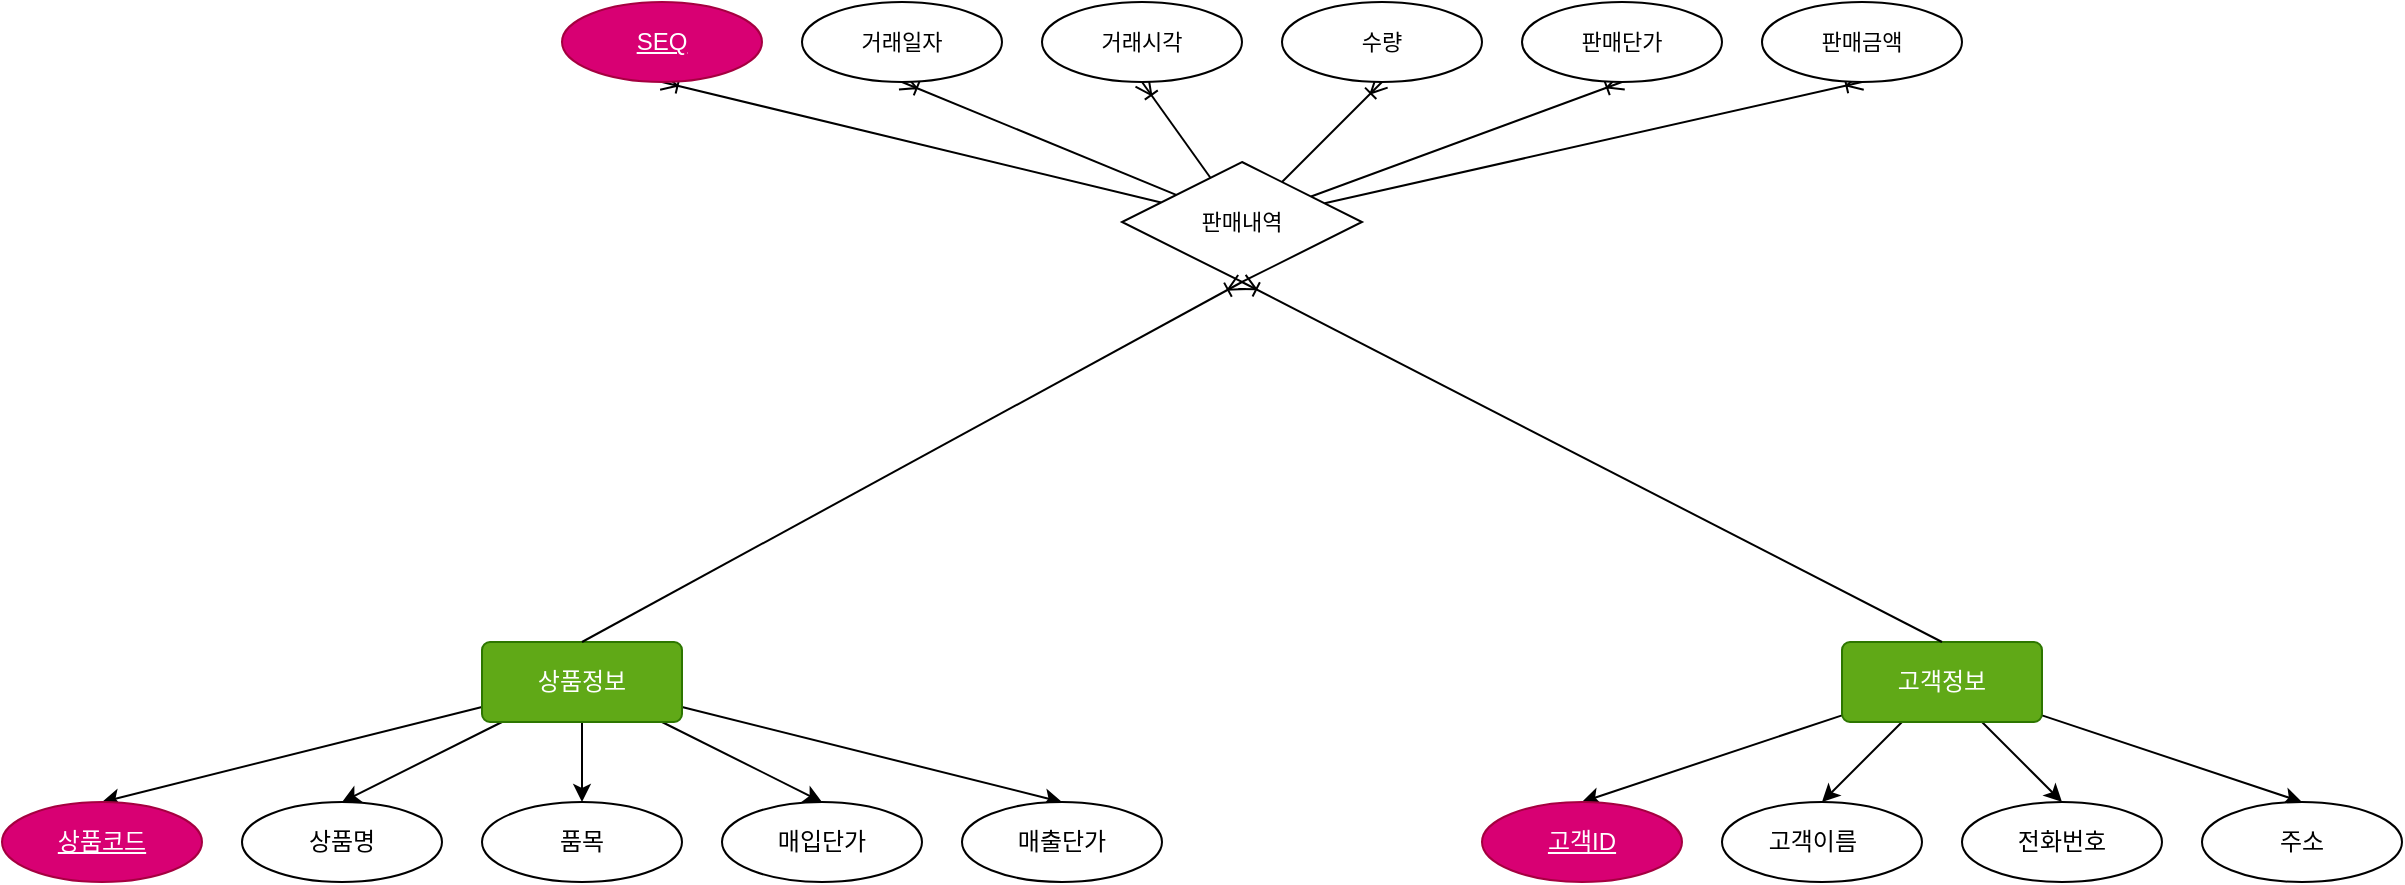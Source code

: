 <mxfile version="21.4.0" type="device">
  <diagram name="페이지-1" id="iLm3zO_x4pYtyA4h_iFW">
    <mxGraphModel dx="1434" dy="756" grid="1" gridSize="10" guides="1" tooltips="1" connect="1" arrows="1" fold="1" page="1" pageScale="1" pageWidth="4681" pageHeight="3300" math="0" shadow="0">
      <root>
        <mxCell id="0" />
        <mxCell id="1" parent="0" />
        <mxCell id="x0YysL4C7jpsewEHTHlZ-9" style="rounded=0;orthogonalLoop=1;jettySize=auto;html=1;entryX=0.5;entryY=0;entryDx=0;entryDy=0;" edge="1" parent="1" source="x0YysL4C7jpsewEHTHlZ-1" target="x0YysL4C7jpsewEHTHlZ-2">
          <mxGeometry relative="1" as="geometry" />
        </mxCell>
        <mxCell id="x0YysL4C7jpsewEHTHlZ-10" style="edgeStyle=none;shape=connector;rounded=0;orthogonalLoop=1;jettySize=auto;html=1;entryX=0.5;entryY=0;entryDx=0;entryDy=0;labelBackgroundColor=default;strokeColor=default;fontFamily=Helvetica;fontSize=11;fontColor=default;endArrow=classic;" edge="1" parent="1" source="x0YysL4C7jpsewEHTHlZ-1" target="x0YysL4C7jpsewEHTHlZ-4">
          <mxGeometry relative="1" as="geometry" />
        </mxCell>
        <mxCell id="x0YysL4C7jpsewEHTHlZ-11" style="edgeStyle=none;shape=connector;rounded=0;orthogonalLoop=1;jettySize=auto;html=1;entryX=0.5;entryY=0;entryDx=0;entryDy=0;labelBackgroundColor=default;strokeColor=default;fontFamily=Helvetica;fontSize=11;fontColor=default;endArrow=classic;" edge="1" parent="1" source="x0YysL4C7jpsewEHTHlZ-1" target="x0YysL4C7jpsewEHTHlZ-5">
          <mxGeometry relative="1" as="geometry" />
        </mxCell>
        <mxCell id="x0YysL4C7jpsewEHTHlZ-12" style="edgeStyle=none;shape=connector;rounded=0;orthogonalLoop=1;jettySize=auto;html=1;entryX=0.5;entryY=0;entryDx=0;entryDy=0;labelBackgroundColor=default;strokeColor=default;fontFamily=Helvetica;fontSize=11;fontColor=default;endArrow=classic;" edge="1" parent="1" source="x0YysL4C7jpsewEHTHlZ-1" target="x0YysL4C7jpsewEHTHlZ-6">
          <mxGeometry relative="1" as="geometry" />
        </mxCell>
        <mxCell id="x0YysL4C7jpsewEHTHlZ-13" style="edgeStyle=none;shape=connector;rounded=0;orthogonalLoop=1;jettySize=auto;html=1;entryX=0.5;entryY=0;entryDx=0;entryDy=0;labelBackgroundColor=default;strokeColor=default;fontFamily=Helvetica;fontSize=11;fontColor=default;endArrow=classic;" edge="1" parent="1" source="x0YysL4C7jpsewEHTHlZ-1" target="x0YysL4C7jpsewEHTHlZ-7">
          <mxGeometry relative="1" as="geometry" />
        </mxCell>
        <mxCell id="x0YysL4C7jpsewEHTHlZ-1" value="상품정보" style="rounded=1;arcSize=10;whiteSpace=wrap;html=1;align=center;fillColor=#60a917;fontColor=#ffffff;strokeColor=#2D7600;" vertex="1" parent="1">
          <mxGeometry x="330" y="480" width="100" height="40" as="geometry" />
        </mxCell>
        <mxCell id="x0YysL4C7jpsewEHTHlZ-2" value="상품코드" style="ellipse;whiteSpace=wrap;html=1;align=center;fontStyle=4;fillColor=#d80073;strokeColor=#A50040;fontColor=#ffffff;" vertex="1" parent="1">
          <mxGeometry x="90" y="560" width="100" height="40" as="geometry" />
        </mxCell>
        <mxCell id="x0YysL4C7jpsewEHTHlZ-4" value="상품명" style="ellipse;whiteSpace=wrap;html=1;align=center;" vertex="1" parent="1">
          <mxGeometry x="210" y="560" width="100" height="40" as="geometry" />
        </mxCell>
        <mxCell id="x0YysL4C7jpsewEHTHlZ-5" value="품목" style="ellipse;whiteSpace=wrap;html=1;align=center;" vertex="1" parent="1">
          <mxGeometry x="330" y="560" width="100" height="40" as="geometry" />
        </mxCell>
        <mxCell id="x0YysL4C7jpsewEHTHlZ-6" value="매입단가" style="ellipse;whiteSpace=wrap;html=1;align=center;" vertex="1" parent="1">
          <mxGeometry x="450" y="560" width="100" height="40" as="geometry" />
        </mxCell>
        <mxCell id="x0YysL4C7jpsewEHTHlZ-7" value="매출단가" style="ellipse;whiteSpace=wrap;html=1;align=center;" vertex="1" parent="1">
          <mxGeometry x="570" y="560" width="100" height="40" as="geometry" />
        </mxCell>
        <mxCell id="x0YysL4C7jpsewEHTHlZ-14" style="rounded=0;orthogonalLoop=1;jettySize=auto;html=1;entryX=0.5;entryY=0;entryDx=0;entryDy=0;" edge="1" source="x0YysL4C7jpsewEHTHlZ-19" target="x0YysL4C7jpsewEHTHlZ-20" parent="1">
          <mxGeometry relative="1" as="geometry" />
        </mxCell>
        <mxCell id="x0YysL4C7jpsewEHTHlZ-15" style="edgeStyle=none;shape=connector;rounded=0;orthogonalLoop=1;jettySize=auto;html=1;entryX=0.5;entryY=0;entryDx=0;entryDy=0;labelBackgroundColor=default;strokeColor=default;fontFamily=Helvetica;fontSize=11;fontColor=default;endArrow=classic;" edge="1" source="x0YysL4C7jpsewEHTHlZ-19" target="x0YysL4C7jpsewEHTHlZ-21" parent="1">
          <mxGeometry relative="1" as="geometry" />
        </mxCell>
        <mxCell id="x0YysL4C7jpsewEHTHlZ-16" style="edgeStyle=none;shape=connector;rounded=0;orthogonalLoop=1;jettySize=auto;html=1;entryX=0.5;entryY=0;entryDx=0;entryDy=0;labelBackgroundColor=default;strokeColor=default;fontFamily=Helvetica;fontSize=11;fontColor=default;endArrow=classic;" edge="1" source="x0YysL4C7jpsewEHTHlZ-19" target="x0YysL4C7jpsewEHTHlZ-22" parent="1">
          <mxGeometry relative="1" as="geometry" />
        </mxCell>
        <mxCell id="x0YysL4C7jpsewEHTHlZ-17" style="edgeStyle=none;shape=connector;rounded=0;orthogonalLoop=1;jettySize=auto;html=1;entryX=0.5;entryY=0;entryDx=0;entryDy=0;labelBackgroundColor=default;strokeColor=default;fontFamily=Helvetica;fontSize=11;fontColor=default;endArrow=classic;" edge="1" source="x0YysL4C7jpsewEHTHlZ-19" target="x0YysL4C7jpsewEHTHlZ-23" parent="1">
          <mxGeometry relative="1" as="geometry" />
        </mxCell>
        <mxCell id="x0YysL4C7jpsewEHTHlZ-19" value="고객정보" style="rounded=1;arcSize=10;whiteSpace=wrap;html=1;align=center;fillColor=#60a917;fontColor=#ffffff;strokeColor=#2D7600;" vertex="1" parent="1">
          <mxGeometry x="1010" y="480" width="100" height="40" as="geometry" />
        </mxCell>
        <mxCell id="x0YysL4C7jpsewEHTHlZ-20" value="고객ID" style="ellipse;whiteSpace=wrap;html=1;align=center;fontStyle=4;fillColor=#d80073;strokeColor=#A50040;fontColor=#ffffff;" vertex="1" parent="1">
          <mxGeometry x="830" y="560" width="100" height="40" as="geometry" />
        </mxCell>
        <mxCell id="x0YysL4C7jpsewEHTHlZ-21" value="고객이름&lt;span style=&quot;white-space: pre;&quot;&gt;&#x9;&lt;/span&gt;" style="ellipse;whiteSpace=wrap;html=1;align=center;" vertex="1" parent="1">
          <mxGeometry x="950" y="560" width="100" height="40" as="geometry" />
        </mxCell>
        <mxCell id="x0YysL4C7jpsewEHTHlZ-22" value="전화번호" style="ellipse;whiteSpace=wrap;html=1;align=center;" vertex="1" parent="1">
          <mxGeometry x="1070" y="560" width="100" height="40" as="geometry" />
        </mxCell>
        <mxCell id="x0YysL4C7jpsewEHTHlZ-23" value="주소" style="ellipse;whiteSpace=wrap;html=1;align=center;" vertex="1" parent="1">
          <mxGeometry x="1190" y="560" width="100" height="40" as="geometry" />
        </mxCell>
        <mxCell id="x0YysL4C7jpsewEHTHlZ-46" style="edgeStyle=none;shape=connector;rounded=0;orthogonalLoop=1;jettySize=auto;html=1;entryX=0.5;entryY=1;entryDx=0;entryDy=0;labelBackgroundColor=default;strokeColor=default;fontFamily=Helvetica;fontSize=12;fontColor=default;endArrow=ERoneToMany;" edge="1" parent="1" source="x0YysL4C7jpsewEHTHlZ-25" target="x0YysL4C7jpsewEHTHlZ-37">
          <mxGeometry relative="1" as="geometry" />
        </mxCell>
        <mxCell id="x0YysL4C7jpsewEHTHlZ-47" style="edgeStyle=none;shape=connector;rounded=0;orthogonalLoop=1;jettySize=auto;html=1;entryX=0.5;entryY=1;entryDx=0;entryDy=0;labelBackgroundColor=default;strokeColor=default;fontFamily=Helvetica;fontSize=12;fontColor=default;endArrow=ERoneToMany;" edge="1" parent="1" source="x0YysL4C7jpsewEHTHlZ-25" target="x0YysL4C7jpsewEHTHlZ-30">
          <mxGeometry relative="1" as="geometry" />
        </mxCell>
        <mxCell id="x0YysL4C7jpsewEHTHlZ-48" style="edgeStyle=none;shape=connector;rounded=0;orthogonalLoop=1;jettySize=auto;html=1;entryX=0.5;entryY=1;entryDx=0;entryDy=0;labelBackgroundColor=default;strokeColor=default;fontFamily=Helvetica;fontSize=12;fontColor=default;endArrow=ERoneToMany;" edge="1" parent="1" source="x0YysL4C7jpsewEHTHlZ-25" target="x0YysL4C7jpsewEHTHlZ-31">
          <mxGeometry relative="1" as="geometry" />
        </mxCell>
        <mxCell id="x0YysL4C7jpsewEHTHlZ-49" style="edgeStyle=none;shape=connector;rounded=0;orthogonalLoop=1;jettySize=auto;html=1;entryX=0.5;entryY=1;entryDx=0;entryDy=0;labelBackgroundColor=default;strokeColor=default;fontFamily=Helvetica;fontSize=12;fontColor=default;endArrow=ERoneToMany;" edge="1" parent="1" source="x0YysL4C7jpsewEHTHlZ-25" target="x0YysL4C7jpsewEHTHlZ-32">
          <mxGeometry relative="1" as="geometry" />
        </mxCell>
        <mxCell id="x0YysL4C7jpsewEHTHlZ-50" style="edgeStyle=none;shape=connector;rounded=0;orthogonalLoop=1;jettySize=auto;html=1;entryX=0.5;entryY=1;entryDx=0;entryDy=0;labelBackgroundColor=default;strokeColor=default;fontFamily=Helvetica;fontSize=12;fontColor=default;endArrow=ERoneToMany;" edge="1" parent="1" source="x0YysL4C7jpsewEHTHlZ-25" target="x0YysL4C7jpsewEHTHlZ-35">
          <mxGeometry relative="1" as="geometry" />
        </mxCell>
        <mxCell id="x0YysL4C7jpsewEHTHlZ-52" style="edgeStyle=none;shape=connector;rounded=0;orthogonalLoop=1;jettySize=auto;html=1;entryX=0.5;entryY=1;entryDx=0;entryDy=0;labelBackgroundColor=default;strokeColor=default;fontFamily=Helvetica;fontSize=12;fontColor=default;endArrow=ERoneToMany;" edge="1" parent="1" source="x0YysL4C7jpsewEHTHlZ-25" target="x0YysL4C7jpsewEHTHlZ-36">
          <mxGeometry relative="1" as="geometry" />
        </mxCell>
        <mxCell id="x0YysL4C7jpsewEHTHlZ-25" value="판매내역" style="shape=rhombus;perimeter=rhombusPerimeter;whiteSpace=wrap;html=1;align=center;fontFamily=Helvetica;fontSize=11;fontColor=default;" vertex="1" parent="1">
          <mxGeometry x="650" y="240" width="120" height="60" as="geometry" />
        </mxCell>
        <mxCell id="x0YysL4C7jpsewEHTHlZ-28" value="" style="fontSize=12;html=1;endArrow=ERoneToMany;rounded=0;labelBackgroundColor=default;strokeColor=default;fontFamily=Helvetica;fontColor=default;shape=connector;entryX=0.5;entryY=1;entryDx=0;entryDy=0;" edge="1" parent="1" target="x0YysL4C7jpsewEHTHlZ-25">
          <mxGeometry width="100" height="100" relative="1" as="geometry">
            <mxPoint x="380" y="480" as="sourcePoint" />
            <mxPoint x="480" y="380" as="targetPoint" />
          </mxGeometry>
        </mxCell>
        <mxCell id="x0YysL4C7jpsewEHTHlZ-29" value="" style="fontSize=12;html=1;endArrow=ERoneToMany;rounded=0;labelBackgroundColor=default;strokeColor=default;fontFamily=Helvetica;fontColor=default;shape=connector;" edge="1" parent="1">
          <mxGeometry width="100" height="100" relative="1" as="geometry">
            <mxPoint x="1060" y="480" as="sourcePoint" />
            <mxPoint x="710" y="300" as="targetPoint" />
          </mxGeometry>
        </mxCell>
        <mxCell id="x0YysL4C7jpsewEHTHlZ-30" value="거래일자" style="ellipse;whiteSpace=wrap;html=1;align=center;fontFamily=Helvetica;fontSize=11;fontColor=default;" vertex="1" parent="1">
          <mxGeometry x="490" y="160" width="100" height="40" as="geometry" />
        </mxCell>
        <mxCell id="x0YysL4C7jpsewEHTHlZ-31" value="거래시각" style="ellipse;whiteSpace=wrap;html=1;align=center;fontFamily=Helvetica;fontSize=11;fontColor=default;" vertex="1" parent="1">
          <mxGeometry x="610" y="160" width="100" height="40" as="geometry" />
        </mxCell>
        <mxCell id="x0YysL4C7jpsewEHTHlZ-32" value="수량" style="ellipse;whiteSpace=wrap;html=1;align=center;fontFamily=Helvetica;fontSize=11;fontColor=default;" vertex="1" parent="1">
          <mxGeometry x="730" y="160" width="100" height="40" as="geometry" />
        </mxCell>
        <mxCell id="x0YysL4C7jpsewEHTHlZ-35" value="판매단가" style="ellipse;whiteSpace=wrap;html=1;align=center;fontFamily=Helvetica;fontSize=11;fontColor=default;" vertex="1" parent="1">
          <mxGeometry x="850" y="160" width="100" height="40" as="geometry" />
        </mxCell>
        <mxCell id="x0YysL4C7jpsewEHTHlZ-36" value="판매금액" style="ellipse;whiteSpace=wrap;html=1;align=center;fontFamily=Helvetica;fontSize=11;fontColor=default;" vertex="1" parent="1">
          <mxGeometry x="970" y="160" width="100" height="40" as="geometry" />
        </mxCell>
        <mxCell id="x0YysL4C7jpsewEHTHlZ-37" value="SEQ" style="ellipse;whiteSpace=wrap;html=1;align=center;fontStyle=4;fillColor=#d80073;strokeColor=#A50040;fontColor=#ffffff;" vertex="1" parent="1">
          <mxGeometry x="370" y="160" width="100" height="40" as="geometry" />
        </mxCell>
      </root>
    </mxGraphModel>
  </diagram>
</mxfile>
